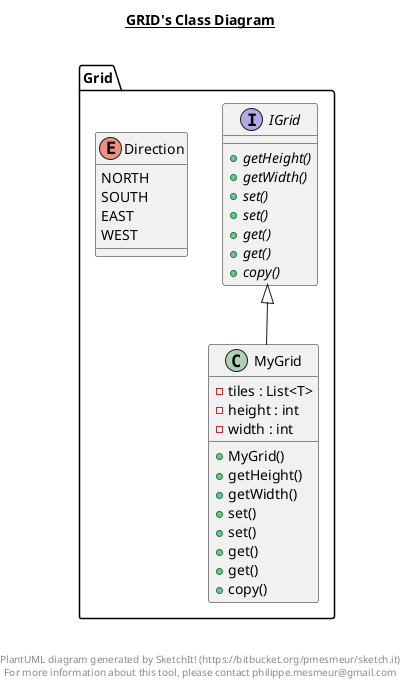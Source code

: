 @startuml

title __GRID's Class Diagram__\n

  package Grid {
    enum Direction {
      NORTH
      SOUTH
      EAST
      WEST
    }
  }
  

  package Grid {
    interface IGrid {
        {abstract} + getHeight()
        {abstract} + getWidth()
        {abstract} + set()
        {abstract} + set()
        {abstract} + get()
        {abstract} + get()
        {abstract} + copy()
    }
  }
  

  package Grid {
    class MyGrid {
        - tiles : List<T>
        - height : int
        - width : int
        + MyGrid()
        + getHeight()
        + getWidth()
        + set()
        + set()
        + get()
        + get()
        + copy()
    }
  }
  

  MyGrid -up-|> IGrid


right footer


PlantUML diagram generated by SketchIt! (https://bitbucket.org/pmesmeur/sketch.it)
For more information about this tool, please contact philippe.mesmeur@gmail.com
endfooter

@enduml
